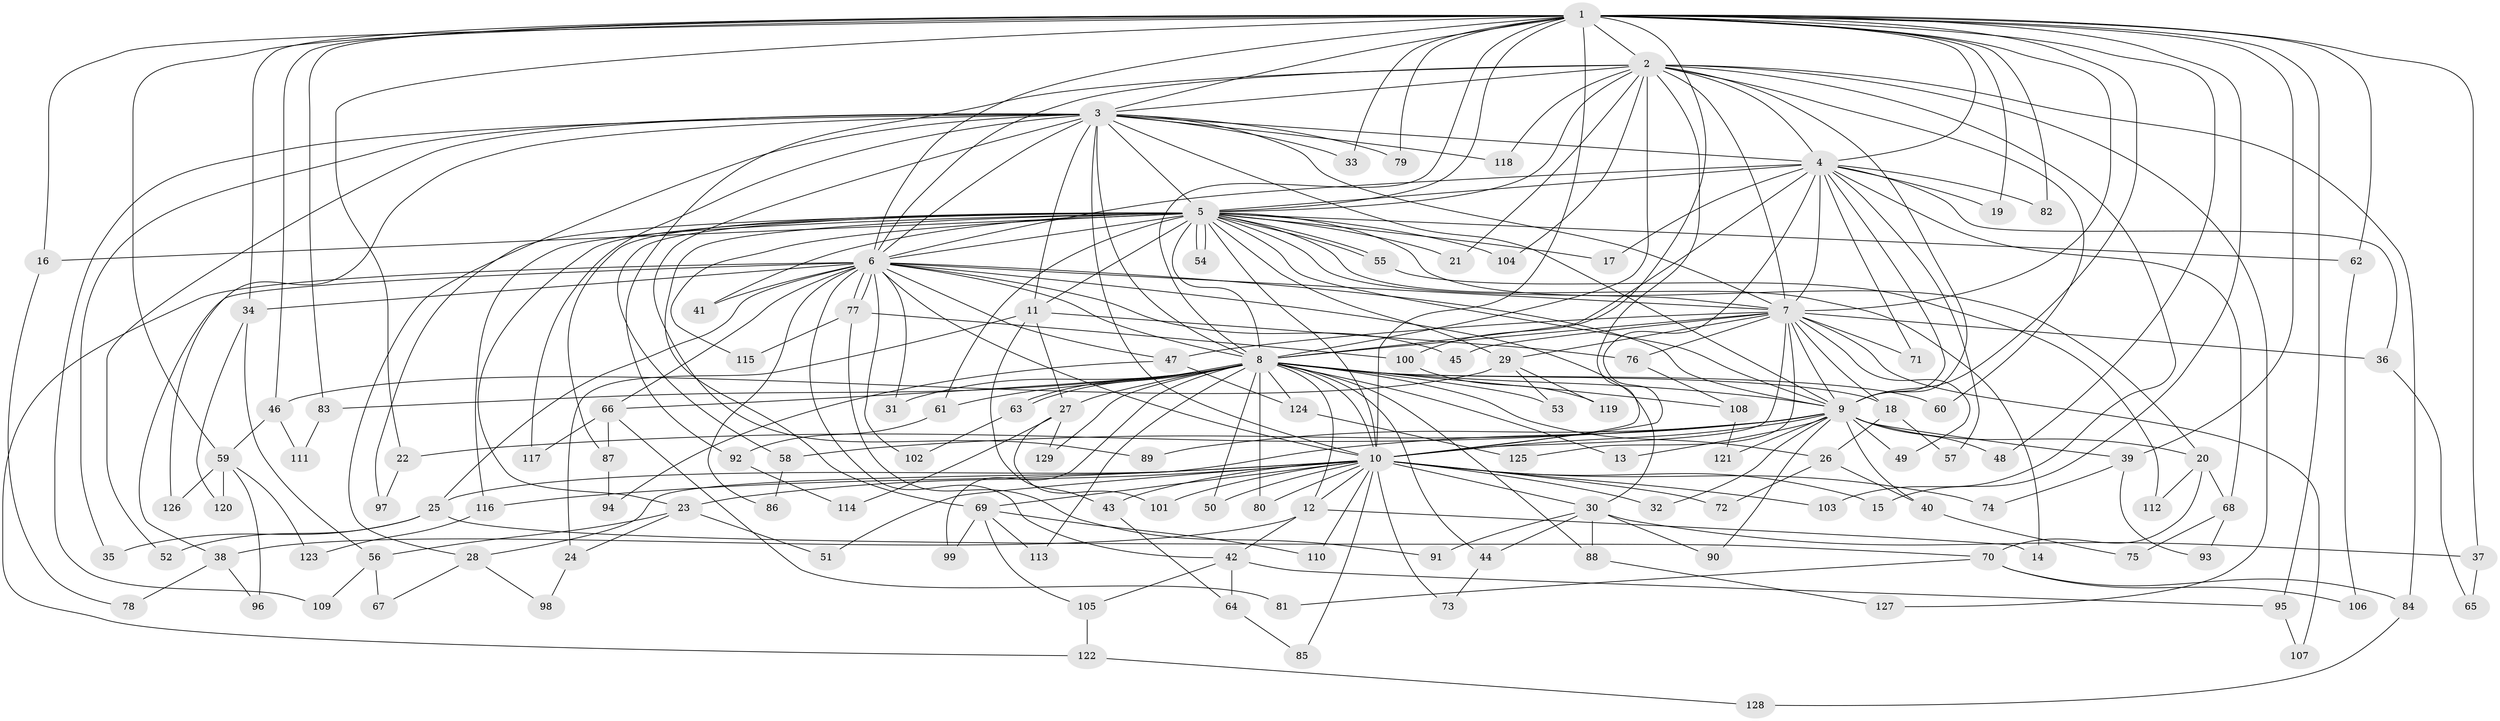 // Generated by graph-tools (version 1.1) at 2025/43/03/09/25 04:43:24]
// undirected, 129 vertices, 283 edges
graph export_dot {
graph [start="1"]
  node [color=gray90,style=filled];
  1;
  2;
  3;
  4;
  5;
  6;
  7;
  8;
  9;
  10;
  11;
  12;
  13;
  14;
  15;
  16;
  17;
  18;
  19;
  20;
  21;
  22;
  23;
  24;
  25;
  26;
  27;
  28;
  29;
  30;
  31;
  32;
  33;
  34;
  35;
  36;
  37;
  38;
  39;
  40;
  41;
  42;
  43;
  44;
  45;
  46;
  47;
  48;
  49;
  50;
  51;
  52;
  53;
  54;
  55;
  56;
  57;
  58;
  59;
  60;
  61;
  62;
  63;
  64;
  65;
  66;
  67;
  68;
  69;
  70;
  71;
  72;
  73;
  74;
  75;
  76;
  77;
  78;
  79;
  80;
  81;
  82;
  83;
  84;
  85;
  86;
  87;
  88;
  89;
  90;
  91;
  92;
  93;
  94;
  95;
  96;
  97;
  98;
  99;
  100;
  101;
  102;
  103;
  104;
  105;
  106;
  107;
  108;
  109;
  110;
  111;
  112;
  113;
  114;
  115;
  116;
  117;
  118;
  119;
  120;
  121;
  122;
  123;
  124;
  125;
  126;
  127;
  128;
  129;
  1 -- 2;
  1 -- 3;
  1 -- 4;
  1 -- 5;
  1 -- 6;
  1 -- 7;
  1 -- 8;
  1 -- 9;
  1 -- 10;
  1 -- 15;
  1 -- 16;
  1 -- 19;
  1 -- 22;
  1 -- 33;
  1 -- 34;
  1 -- 37;
  1 -- 39;
  1 -- 46;
  1 -- 48;
  1 -- 59;
  1 -- 62;
  1 -- 79;
  1 -- 82;
  1 -- 83;
  1 -- 95;
  1 -- 100;
  2 -- 3;
  2 -- 4;
  2 -- 5;
  2 -- 6;
  2 -- 7;
  2 -- 8;
  2 -- 9;
  2 -- 10;
  2 -- 21;
  2 -- 60;
  2 -- 84;
  2 -- 92;
  2 -- 103;
  2 -- 104;
  2 -- 118;
  2 -- 127;
  3 -- 4;
  3 -- 5;
  3 -- 6;
  3 -- 7;
  3 -- 8;
  3 -- 9;
  3 -- 10;
  3 -- 11;
  3 -- 28;
  3 -- 33;
  3 -- 35;
  3 -- 52;
  3 -- 79;
  3 -- 89;
  3 -- 109;
  3 -- 117;
  3 -- 118;
  3 -- 126;
  4 -- 5;
  4 -- 6;
  4 -- 7;
  4 -- 8;
  4 -- 9;
  4 -- 10;
  4 -- 17;
  4 -- 19;
  4 -- 36;
  4 -- 57;
  4 -- 68;
  4 -- 71;
  4 -- 82;
  5 -- 6;
  5 -- 7;
  5 -- 8;
  5 -- 9;
  5 -- 10;
  5 -- 11;
  5 -- 14;
  5 -- 16;
  5 -- 17;
  5 -- 20;
  5 -- 21;
  5 -- 23;
  5 -- 29;
  5 -- 41;
  5 -- 54;
  5 -- 54;
  5 -- 55;
  5 -- 55;
  5 -- 58;
  5 -- 61;
  5 -- 62;
  5 -- 69;
  5 -- 87;
  5 -- 97;
  5 -- 104;
  5 -- 115;
  5 -- 116;
  6 -- 7;
  6 -- 8;
  6 -- 9;
  6 -- 10;
  6 -- 25;
  6 -- 30;
  6 -- 31;
  6 -- 34;
  6 -- 38;
  6 -- 41;
  6 -- 42;
  6 -- 45;
  6 -- 47;
  6 -- 66;
  6 -- 77;
  6 -- 77;
  6 -- 86;
  6 -- 102;
  6 -- 122;
  7 -- 8;
  7 -- 9;
  7 -- 10;
  7 -- 18;
  7 -- 29;
  7 -- 36;
  7 -- 45;
  7 -- 47;
  7 -- 49;
  7 -- 71;
  7 -- 76;
  7 -- 107;
  7 -- 125;
  8 -- 9;
  8 -- 10;
  8 -- 12;
  8 -- 13;
  8 -- 18;
  8 -- 26;
  8 -- 27;
  8 -- 31;
  8 -- 44;
  8 -- 50;
  8 -- 53;
  8 -- 60;
  8 -- 61;
  8 -- 63;
  8 -- 63;
  8 -- 66;
  8 -- 80;
  8 -- 83;
  8 -- 88;
  8 -- 99;
  8 -- 108;
  8 -- 113;
  8 -- 124;
  8 -- 129;
  9 -- 10;
  9 -- 13;
  9 -- 20;
  9 -- 22;
  9 -- 28;
  9 -- 32;
  9 -- 39;
  9 -- 40;
  9 -- 48;
  9 -- 49;
  9 -- 58;
  9 -- 89;
  9 -- 90;
  9 -- 121;
  10 -- 12;
  10 -- 15;
  10 -- 23;
  10 -- 25;
  10 -- 30;
  10 -- 32;
  10 -- 43;
  10 -- 50;
  10 -- 51;
  10 -- 69;
  10 -- 72;
  10 -- 73;
  10 -- 74;
  10 -- 80;
  10 -- 85;
  10 -- 101;
  10 -- 103;
  10 -- 110;
  10 -- 116;
  11 -- 24;
  11 -- 27;
  11 -- 43;
  11 -- 76;
  12 -- 14;
  12 -- 38;
  12 -- 42;
  16 -- 78;
  18 -- 26;
  18 -- 57;
  20 -- 68;
  20 -- 70;
  20 -- 112;
  22 -- 97;
  23 -- 24;
  23 -- 51;
  23 -- 56;
  24 -- 98;
  25 -- 35;
  25 -- 52;
  25 -- 70;
  26 -- 40;
  26 -- 72;
  27 -- 101;
  27 -- 114;
  27 -- 129;
  28 -- 67;
  28 -- 98;
  29 -- 46;
  29 -- 53;
  29 -- 119;
  30 -- 37;
  30 -- 44;
  30 -- 88;
  30 -- 90;
  30 -- 91;
  34 -- 56;
  34 -- 120;
  36 -- 65;
  37 -- 65;
  38 -- 78;
  38 -- 96;
  39 -- 74;
  39 -- 93;
  40 -- 75;
  42 -- 64;
  42 -- 95;
  42 -- 105;
  43 -- 64;
  44 -- 73;
  46 -- 59;
  46 -- 111;
  47 -- 94;
  47 -- 124;
  55 -- 112;
  56 -- 67;
  56 -- 109;
  58 -- 86;
  59 -- 96;
  59 -- 120;
  59 -- 123;
  59 -- 126;
  61 -- 92;
  62 -- 106;
  63 -- 102;
  64 -- 85;
  66 -- 81;
  66 -- 87;
  66 -- 117;
  68 -- 75;
  68 -- 93;
  69 -- 99;
  69 -- 105;
  69 -- 110;
  69 -- 113;
  70 -- 81;
  70 -- 84;
  70 -- 106;
  76 -- 108;
  77 -- 91;
  77 -- 100;
  77 -- 115;
  83 -- 111;
  84 -- 128;
  87 -- 94;
  88 -- 127;
  92 -- 114;
  95 -- 107;
  100 -- 119;
  105 -- 122;
  108 -- 121;
  116 -- 123;
  122 -- 128;
  124 -- 125;
}
